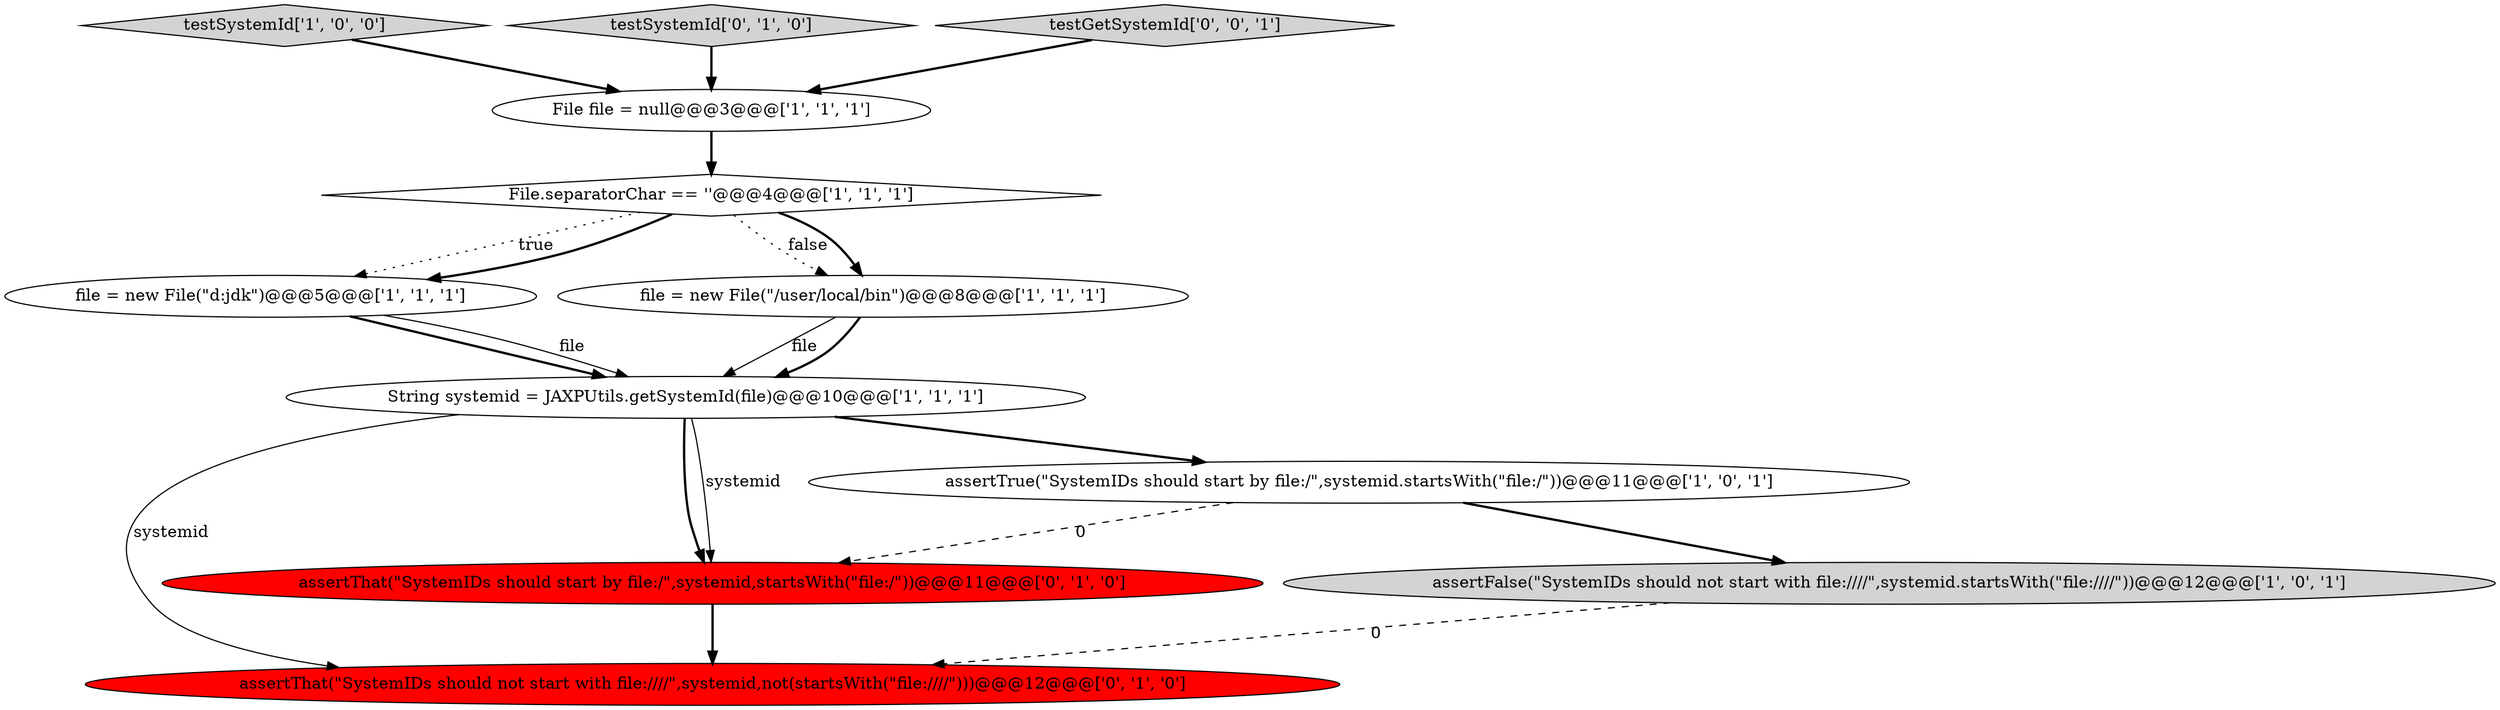 digraph {
0 [style = filled, label = "File file = null@@@3@@@['1', '1', '1']", fillcolor = white, shape = ellipse image = "AAA0AAABBB1BBB"];
8 [style = filled, label = "assertThat(\"SystemIDs should not start with file:////\",systemid,not(startsWith(\"file:////\")))@@@12@@@['0', '1', '0']", fillcolor = red, shape = ellipse image = "AAA1AAABBB2BBB"];
10 [style = filled, label = "assertThat(\"SystemIDs should start by file:/\",systemid,startsWith(\"file:/\"))@@@11@@@['0', '1', '0']", fillcolor = red, shape = ellipse image = "AAA1AAABBB2BBB"];
4 [style = filled, label = "File.separatorChar == '\'@@@4@@@['1', '1', '1']", fillcolor = white, shape = diamond image = "AAA0AAABBB1BBB"];
1 [style = filled, label = "assertTrue(\"SystemIDs should start by file:/\",systemid.startsWith(\"file:/\"))@@@11@@@['1', '0', '1']", fillcolor = white, shape = ellipse image = "AAA0AAABBB1BBB"];
5 [style = filled, label = "file = new File(\"d:\jdk\")@@@5@@@['1', '1', '1']", fillcolor = white, shape = ellipse image = "AAA0AAABBB1BBB"];
6 [style = filled, label = "testSystemId['1', '0', '0']", fillcolor = lightgray, shape = diamond image = "AAA0AAABBB1BBB"];
7 [style = filled, label = "assertFalse(\"SystemIDs should not start with file:////\",systemid.startsWith(\"file:////\"))@@@12@@@['1', '0', '1']", fillcolor = lightgray, shape = ellipse image = "AAA0AAABBB1BBB"];
9 [style = filled, label = "testSystemId['0', '1', '0']", fillcolor = lightgray, shape = diamond image = "AAA0AAABBB2BBB"];
2 [style = filled, label = "file = new File(\"/user/local/bin\")@@@8@@@['1', '1', '1']", fillcolor = white, shape = ellipse image = "AAA0AAABBB1BBB"];
11 [style = filled, label = "testGetSystemId['0', '0', '1']", fillcolor = lightgray, shape = diamond image = "AAA0AAABBB3BBB"];
3 [style = filled, label = "String systemid = JAXPUtils.getSystemId(file)@@@10@@@['1', '1', '1']", fillcolor = white, shape = ellipse image = "AAA0AAABBB1BBB"];
5->3 [style = bold, label=""];
3->10 [style = bold, label=""];
4->5 [style = dotted, label="true"];
11->0 [style = bold, label=""];
6->0 [style = bold, label=""];
4->2 [style = dotted, label="false"];
4->2 [style = bold, label=""];
5->3 [style = solid, label="file"];
9->0 [style = bold, label=""];
10->8 [style = bold, label=""];
3->1 [style = bold, label=""];
3->8 [style = solid, label="systemid"];
1->10 [style = dashed, label="0"];
0->4 [style = bold, label=""];
4->5 [style = bold, label=""];
1->7 [style = bold, label=""];
2->3 [style = solid, label="file"];
2->3 [style = bold, label=""];
3->10 [style = solid, label="systemid"];
7->8 [style = dashed, label="0"];
}

